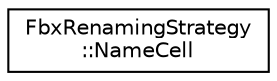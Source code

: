 digraph "クラス階層図"
{
  edge [fontname="Helvetica",fontsize="10",labelfontname="Helvetica",labelfontsize="10"];
  node [fontname="Helvetica",fontsize="10",shape=record];
  rankdir="LR";
  Node0 [label="FbxRenamingStrategy\l::NameCell",height=0.2,width=0.4,color="black", fillcolor="white", style="filled",URL="$struct_fbx_renaming_strategy_1_1_name_cell.html"];
}
